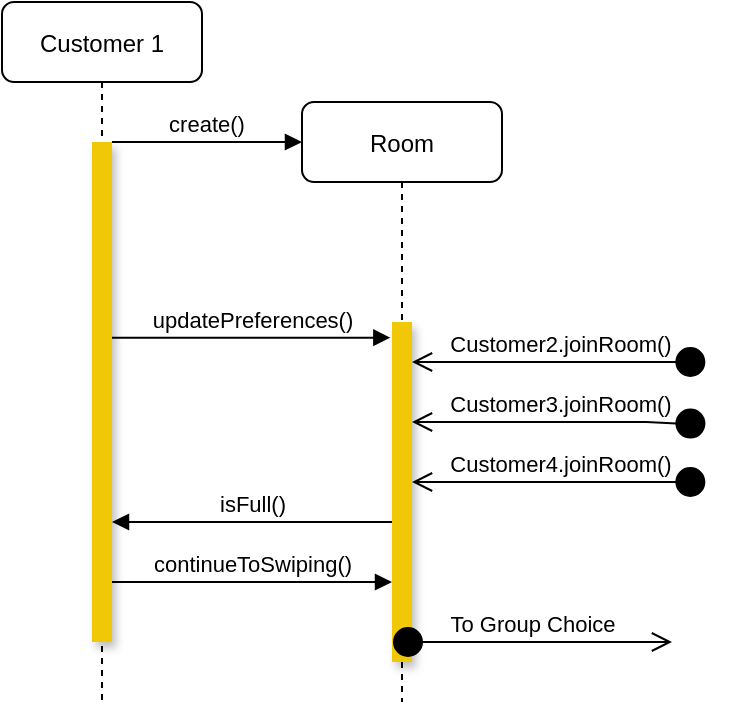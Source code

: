 <mxfile version="17.5.0"><diagram id="_NEF_zK0TXl3RWh3A6Ux" name="Page-1"><mxGraphModel dx="698" dy="386" grid="1" gridSize="10" guides="1" tooltips="1" connect="1" arrows="1" fold="1" page="1" pageScale="1" pageWidth="850" pageHeight="1100" math="0" shadow="0"><root><mxCell id="0"/><mxCell id="1" parent="0"/><mxCell id="GA0fuJFcNUUdPCigu1aL-1" value="Customer 1" style="shape=umlLifeline;perimeter=lifelinePerimeter;container=1;collapsible=0;recursiveResize=0;rounded=1;shadow=0;strokeWidth=1;" vertex="1" parent="1"><mxGeometry x="100" y="90" width="100" height="350" as="geometry"/></mxCell><mxCell id="GA0fuJFcNUUdPCigu1aL-2" value="" style="points=[];perimeter=orthogonalPerimeter;rounded=0;shadow=1;strokeWidth=1;fillColor=#F0C808;strokeColor=none;" vertex="1" parent="GA0fuJFcNUUdPCigu1aL-1"><mxGeometry x="45" y="70" width="10" height="250" as="geometry"/></mxCell><mxCell id="GA0fuJFcNUUdPCigu1aL-3" value="Room" style="shape=umlLifeline;perimeter=lifelinePerimeter;container=1;collapsible=0;recursiveResize=0;rounded=1;shadow=0;strokeWidth=1;" vertex="1" parent="1"><mxGeometry x="250" y="140" width="100" height="300" as="geometry"/></mxCell><mxCell id="GA0fuJFcNUUdPCigu1aL-4" value="" style="points=[];perimeter=orthogonalPerimeter;rounded=0;shadow=1;strokeWidth=1;fillColor=#F0C808;strokeColor=none;" vertex="1" parent="GA0fuJFcNUUdPCigu1aL-3"><mxGeometry x="45" y="110" width="10" height="170" as="geometry"/></mxCell><mxCell id="GA0fuJFcNUUdPCigu1aL-17" value="isFull()" style="html=1;verticalAlign=bottom;endArrow=block;rounded=0;shadow=0;" edge="1" parent="GA0fuJFcNUUdPCigu1aL-3"><mxGeometry width="80" relative="1" as="geometry"><mxPoint x="45" y="210" as="sourcePoint"/><mxPoint x="-95" y="210" as="targetPoint"/><Array as="points"><mxPoint y="210"/></Array></mxGeometry></mxCell><mxCell id="GA0fuJFcNUUdPCigu1aL-18" value="To Group Choice" style="html=1;verticalAlign=bottom;startArrow=circle;startFill=1;endArrow=open;startSize=6;endSize=8;rounded=0;shadow=0;labelBorderColor=none;" edge="1" parent="GA0fuJFcNUUdPCigu1aL-3"><mxGeometry width="80" relative="1" as="geometry"><mxPoint x="45" y="270" as="sourcePoint"/><mxPoint x="185" y="270" as="targetPoint"/></mxGeometry></mxCell><mxCell id="GA0fuJFcNUUdPCigu1aL-7" value="create()" style="verticalAlign=bottom;endArrow=block;shadow=0;strokeWidth=1;" edge="1" parent="1" source="GA0fuJFcNUUdPCigu1aL-2"><mxGeometry relative="1" as="geometry"><mxPoint x="250" y="260" as="sourcePoint"/><mxPoint x="250" y="160" as="targetPoint"/><Array as="points"/></mxGeometry></mxCell><mxCell id="GA0fuJFcNUUdPCigu1aL-8" value="updatePreferences()" style="html=1;verticalAlign=bottom;endArrow=block;rounded=0;shadow=0;entryX=-0.083;entryY=0.046;entryDx=0;entryDy=0;entryPerimeter=0;" edge="1" parent="1" source="GA0fuJFcNUUdPCigu1aL-2" target="GA0fuJFcNUUdPCigu1aL-4"><mxGeometry width="80" relative="1" as="geometry"><mxPoint x="190" y="260" as="sourcePoint"/><mxPoint x="290" y="255" as="targetPoint"/></mxGeometry></mxCell><mxCell id="GA0fuJFcNUUdPCigu1aL-12" value="Customer3.joinRoom()" style="html=1;verticalAlign=bottom;startArrow=circle;startFill=1;endArrow=open;startSize=6;endSize=8;rounded=0;shadow=0;" edge="1" parent="1" target="GA0fuJFcNUUdPCigu1aL-4"><mxGeometry width="80" relative="1" as="geometry"><mxPoint x="452.17" y="300" as="sourcePoint"/><mxPoint x="310.0" y="300.7" as="targetPoint"/><Array as="points"><mxPoint x="442.17" y="301"/><mxPoint x="422.17" y="300"/><mxPoint x="332.17" y="300"/></Array></mxGeometry></mxCell><mxCell id="GA0fuJFcNUUdPCigu1aL-13" value="Customer4.joinRoom()" style="html=1;verticalAlign=bottom;startArrow=circle;startFill=1;endArrow=open;startSize=6;endSize=8;rounded=0;shadow=0;" edge="1" parent="1" target="GA0fuJFcNUUdPCigu1aL-4"><mxGeometry width="80" relative="1" as="geometry"><mxPoint x="452.17" y="330" as="sourcePoint"/><mxPoint x="310.0" y="330.7" as="targetPoint"/><Array as="points"><mxPoint x="422.17" y="330"/><mxPoint x="332.17" y="330"/></Array></mxGeometry></mxCell><mxCell id="GA0fuJFcNUUdPCigu1aL-14" value="Customer2.joinRoom()" style="html=1;verticalAlign=bottom;startArrow=circle;startFill=1;endArrow=open;startSize=6;endSize=8;rounded=0;shadow=0;" edge="1" parent="1" target="GA0fuJFcNUUdPCigu1aL-4"><mxGeometry width="80" relative="1" as="geometry"><mxPoint x="452.17" y="270" as="sourcePoint"/><mxPoint x="310" y="270.7" as="targetPoint"/><Array as="points"><mxPoint x="422.17" y="270"/><mxPoint x="332.17" y="270"/></Array></mxGeometry></mxCell><mxCell id="GA0fuJFcNUUdPCigu1aL-16" value="continueToSwiping()" style="html=1;verticalAlign=bottom;endArrow=block;rounded=0;shadow=0;" edge="1" parent="1" source="GA0fuJFcNUUdPCigu1aL-2" target="GA0fuJFcNUUdPCigu1aL-4"><mxGeometry width="80" relative="1" as="geometry"><mxPoint x="160" y="360" as="sourcePoint"/><mxPoint x="299.17" y="360.0" as="targetPoint"/><Array as="points"><mxPoint x="250" y="380"/></Array></mxGeometry></mxCell></root></mxGraphModel></diagram></mxfile>